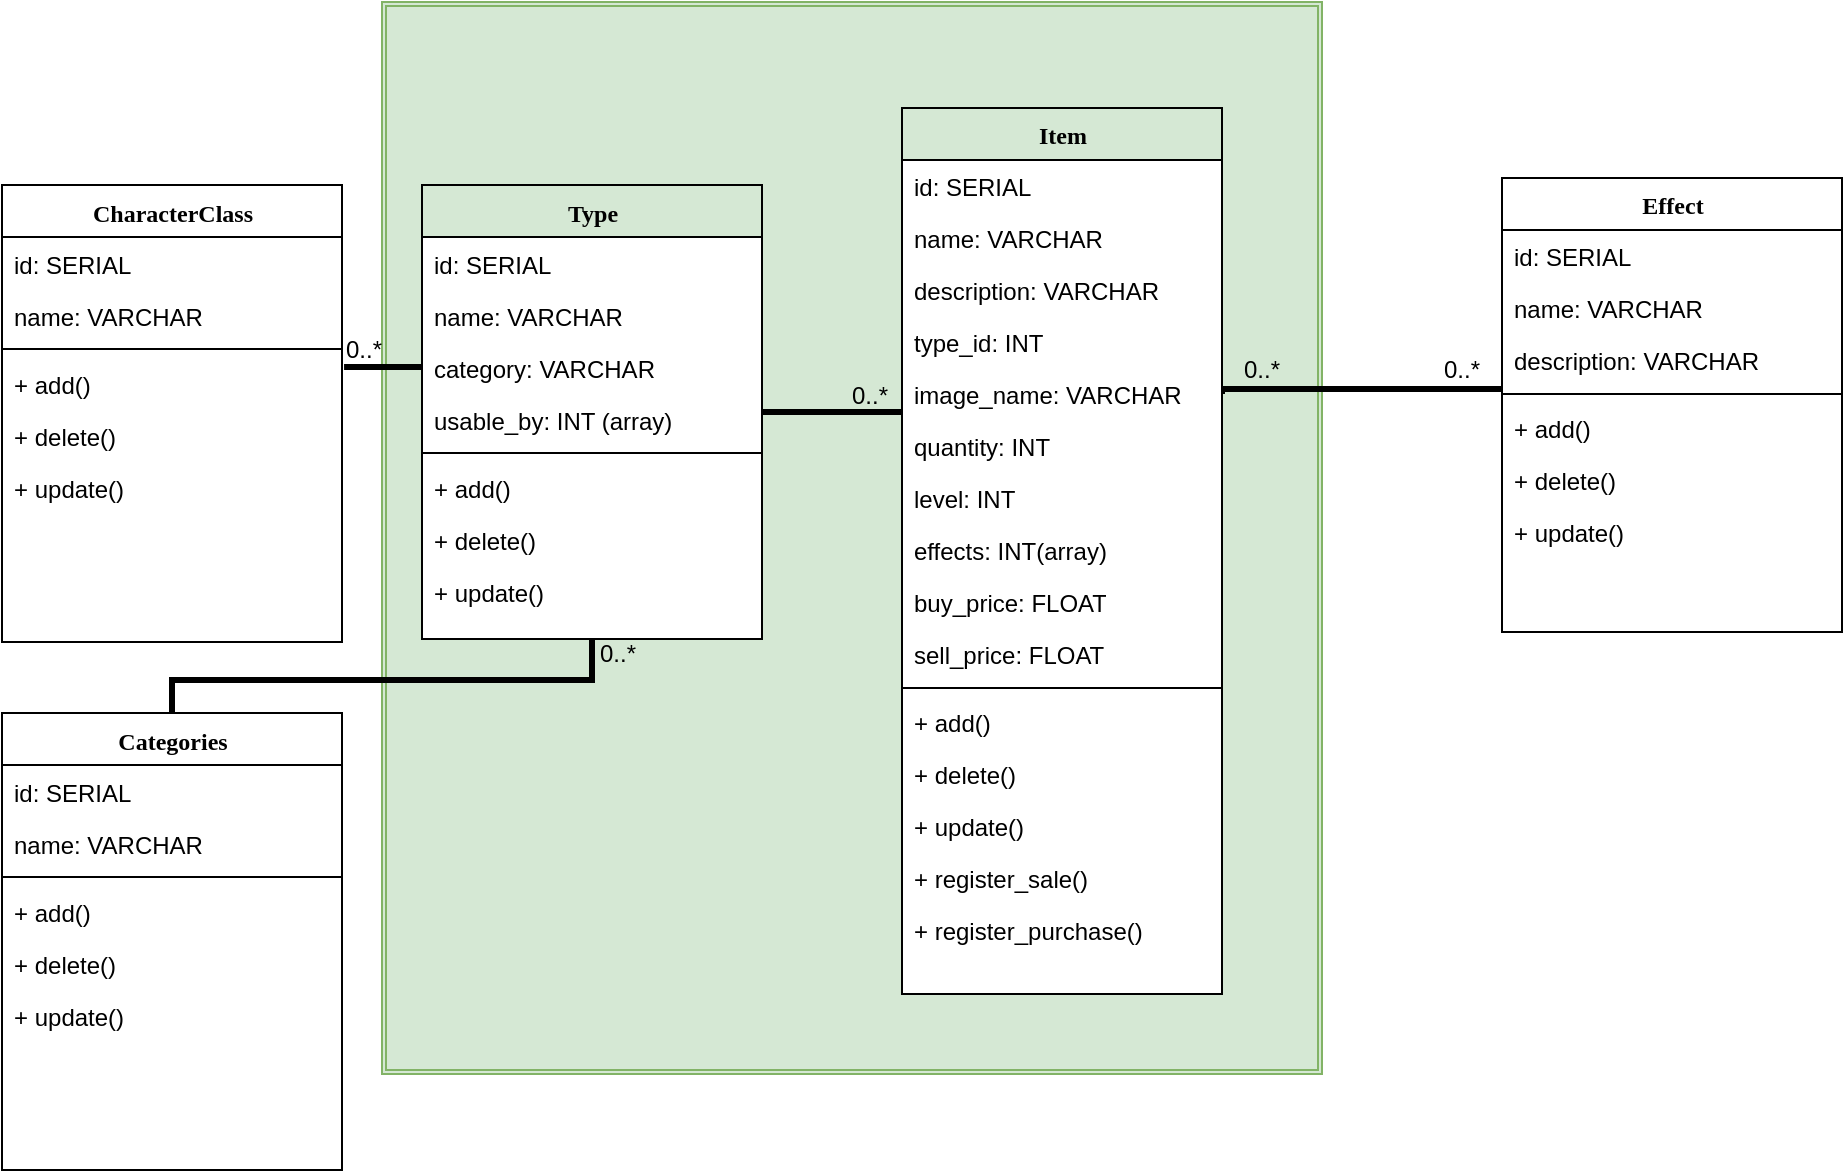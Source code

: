 <mxfile version="10.9.5" type="device"><diagram name="Page-1" id="9f46799a-70d6-7492-0946-bef42562c5a5"><mxGraphModel dx="1086" dy="968" grid="1" gridSize="10" guides="1" tooltips="1" connect="1" arrows="1" fold="1" page="1" pageScale="1" pageWidth="1100" pageHeight="850" background="#ffffff" math="0" shadow="0"><root><mxCell id="0"/><mxCell id="1" parent="0"/><mxCell id="p43cHTD2fKZaaFsn_RyO-3" value="" style="shape=ext;double=1;rounded=0;whiteSpace=wrap;html=1;fillColor=#d5e8d4;strokeColor=#82b366;" parent="1" vertex="1"><mxGeometry x="300" y="75" width="470" height="536" as="geometry"/></mxCell><mxCell id="78961159f06e98e8-17" value="Type" style="swimlane;html=1;fontStyle=1;align=center;verticalAlign=top;childLayout=stackLayout;horizontal=1;startSize=26;horizontalStack=0;resizeParent=1;resizeLast=0;collapsible=1;marginBottom=0;swimlaneFillColor=#ffffff;rounded=0;shadow=0;comic=0;labelBackgroundColor=none;strokeColor=#000000;strokeWidth=1;fillColor=none;fontFamily=Verdana;fontSize=12;fontColor=#000000;" parent="1" vertex="1"><mxGeometry x="320" y="166.5" width="170" height="227" as="geometry"/></mxCell><mxCell id="78961159f06e98e8-21" value="id: SERIAL" style="text;html=1;strokeColor=none;fillColor=none;align=left;verticalAlign=top;spacingLeft=4;spacingRight=4;whiteSpace=wrap;overflow=hidden;rotatable=0;points=[[0,0.5],[1,0.5]];portConstraint=eastwest;" parent="78961159f06e98e8-17" vertex="1"><mxGeometry y="26" width="170" height="26" as="geometry"/></mxCell><mxCell id="78961159f06e98e8-23" value="name: VARCHAR" style="text;html=1;strokeColor=none;fillColor=none;align=left;verticalAlign=top;spacingLeft=4;spacingRight=4;whiteSpace=wrap;overflow=hidden;rotatable=0;points=[[0,0.5],[1,0.5]];portConstraint=eastwest;" parent="78961159f06e98e8-17" vertex="1"><mxGeometry y="52" width="170" height="26" as="geometry"/></mxCell><mxCell id="p43cHTD2fKZaaFsn_RyO-4" value="category: VARCHAR" style="text;html=1;strokeColor=none;fillColor=none;align=left;verticalAlign=top;spacingLeft=4;spacingRight=4;whiteSpace=wrap;overflow=hidden;rotatable=0;points=[[0,0.5],[1,0.5]];portConstraint=eastwest;" parent="78961159f06e98e8-17" vertex="1"><mxGeometry y="78" width="170" height="26" as="geometry"/></mxCell><mxCell id="78961159f06e98e8-25" value="usable_by: INT (array)" style="text;html=1;strokeColor=none;fillColor=none;align=left;verticalAlign=top;spacingLeft=4;spacingRight=4;whiteSpace=wrap;overflow=hidden;rotatable=0;points=[[0,0.5],[1,0.5]];portConstraint=eastwest;" parent="78961159f06e98e8-17" vertex="1"><mxGeometry y="104" width="170" height="26" as="geometry"/></mxCell><mxCell id="78961159f06e98e8-19" value="" style="line;html=1;strokeWidth=1;fillColor=none;align=left;verticalAlign=middle;spacingTop=-1;spacingLeft=3;spacingRight=3;rotatable=0;labelPosition=right;points=[];portConstraint=eastwest;" parent="78961159f06e98e8-17" vertex="1"><mxGeometry y="130" width="170" height="8" as="geometry"/></mxCell><mxCell id="78961159f06e98e8-20" value="+ add()" style="text;html=1;strokeColor=none;fillColor=none;align=left;verticalAlign=top;spacingLeft=4;spacingRight=4;whiteSpace=wrap;overflow=hidden;rotatable=0;points=[[0,0.5],[1,0.5]];portConstraint=eastwest;" parent="78961159f06e98e8-17" vertex="1"><mxGeometry y="138" width="170" height="26" as="geometry"/></mxCell><mxCell id="78961159f06e98e8-27" value="+ delete()" style="text;html=1;strokeColor=none;fillColor=none;align=left;verticalAlign=top;spacingLeft=4;spacingRight=4;whiteSpace=wrap;overflow=hidden;rotatable=0;points=[[0,0.5],[1,0.5]];portConstraint=eastwest;" parent="78961159f06e98e8-17" vertex="1"><mxGeometry y="164" width="170" height="26" as="geometry"/></mxCell><mxCell id="1BRnWljQHUFOqsLVNzDl-55" value="+ update()" style="text;html=1;strokeColor=none;fillColor=none;align=left;verticalAlign=top;spacingLeft=4;spacingRight=4;whiteSpace=wrap;overflow=hidden;rotatable=0;points=[[0,0.5],[1,0.5]];portConstraint=eastwest;" parent="78961159f06e98e8-17" vertex="1"><mxGeometry y="190" width="170" height="26" as="geometry"/></mxCell><mxCell id="1BRnWljQHUFOqsLVNzDl-41" value="" style="edgeStyle=orthogonalEdgeStyle;rounded=0;orthogonalLoop=1;jettySize=auto;html=1;startArrow=none;startFill=0;endArrow=none;endFill=0;entryX=0;entryY=0.188;entryDx=0;entryDy=0;entryPerimeter=0;strokeWidth=3;exitX=1;exitY=0.5;exitDx=0;exitDy=0;" parent="1" source="p43cHTD2fKZaaFsn_RyO-1" target="1BRnWljQHUFOqsLVNzDl-22" edge="1"><mxGeometry relative="1" as="geometry"><mxPoint x="820" y="268.5" as="targetPoint"/><Array as="points"><mxPoint x="720" y="268.5"/></Array></mxGeometry></mxCell><mxCell id="78961159f06e98e8-30" value="Item" style="swimlane;html=1;fontStyle=1;align=center;verticalAlign=top;childLayout=stackLayout;horizontal=1;startSize=26;horizontalStack=0;resizeParent=1;resizeLast=0;collapsible=1;marginBottom=0;swimlaneFillColor=#ffffff;rounded=0;shadow=0;comic=0;labelBackgroundColor=none;strokeColor=#000000;strokeWidth=1;fillColor=none;fontFamily=Verdana;fontSize=12;fontColor=#000000;" parent="1" vertex="1"><mxGeometry x="560" y="128" width="160" height="443" as="geometry"><mxRectangle x="430" y="48" width="60" height="26" as="alternateBounds"/></mxGeometry></mxCell><mxCell id="78961159f06e98e8-31" value="id: SERIAL" style="text;html=1;strokeColor=none;fillColor=none;align=left;verticalAlign=top;spacingLeft=4;spacingRight=4;whiteSpace=wrap;overflow=hidden;rotatable=0;points=[[0,0.5],[1,0.5]];portConstraint=eastwest;" parent="78961159f06e98e8-30" vertex="1"><mxGeometry y="26" width="160" height="26" as="geometry"/></mxCell><mxCell id="78961159f06e98e8-32" value="name: VARCHAR" style="text;html=1;strokeColor=none;fillColor=none;align=left;verticalAlign=top;spacingLeft=4;spacingRight=4;whiteSpace=wrap;overflow=hidden;rotatable=0;points=[[0,0.5],[1,0.5]];portConstraint=eastwest;" parent="78961159f06e98e8-30" vertex="1"><mxGeometry y="52" width="160" height="26" as="geometry"/></mxCell><mxCell id="78961159f06e98e8-37" value="description: VARCHAR" style="text;html=1;strokeColor=none;fillColor=none;align=left;verticalAlign=top;spacingLeft=4;spacingRight=4;whiteSpace=wrap;overflow=hidden;rotatable=0;points=[[0,0.5],[1,0.5]];portConstraint=eastwest;" parent="78961159f06e98e8-30" vertex="1"><mxGeometry y="78" width="160" height="26" as="geometry"/></mxCell><mxCell id="78961159f06e98e8-34" value="type_id: INT" style="text;html=1;strokeColor=none;fillColor=none;align=left;verticalAlign=top;spacingLeft=4;spacingRight=4;whiteSpace=wrap;overflow=hidden;rotatable=0;points=[[0,0.5],[1,0.5]];portConstraint=eastwest;" parent="78961159f06e98e8-30" vertex="1"><mxGeometry y="104" width="160" height="26" as="geometry"/></mxCell><mxCell id="p43cHTD2fKZaaFsn_RyO-1" value="image_name: VARCHAR" style="text;html=1;strokeColor=none;fillColor=none;align=left;verticalAlign=top;spacingLeft=4;spacingRight=4;whiteSpace=wrap;overflow=hidden;rotatable=0;points=[[0,0.5],[1,0.5]];portConstraint=eastwest;" parent="78961159f06e98e8-30" vertex="1"><mxGeometry y="130" width="160" height="26" as="geometry"/></mxCell><mxCell id="78961159f06e98e8-36" value="quantity: INT" style="text;html=1;strokeColor=none;fillColor=none;align=left;verticalAlign=top;spacingLeft=4;spacingRight=4;whiteSpace=wrap;overflow=hidden;rotatable=0;points=[[0,0.5],[1,0.5]];portConstraint=eastwest;" parent="78961159f06e98e8-30" vertex="1"><mxGeometry y="156" width="160" height="26" as="geometry"/></mxCell><mxCell id="78961159f06e98e8-33" value="level: INT" style="text;html=1;strokeColor=none;fillColor=none;align=left;verticalAlign=top;spacingLeft=4;spacingRight=4;whiteSpace=wrap;overflow=hidden;rotatable=0;points=[[0,0.5],[1,0.5]];portConstraint=eastwest;" parent="78961159f06e98e8-30" vertex="1"><mxGeometry y="182" width="160" height="26" as="geometry"/></mxCell><mxCell id="1BRnWljQHUFOqsLVNzDl-26" value="effects: INT(array)" style="text;html=1;strokeColor=none;fillColor=none;align=left;verticalAlign=top;spacingLeft=4;spacingRight=4;whiteSpace=wrap;overflow=hidden;rotatable=0;points=[[0,0.5],[1,0.5]];portConstraint=eastwest;" parent="78961159f06e98e8-30" vertex="1"><mxGeometry y="208" width="160" height="26" as="geometry"/></mxCell><mxCell id="1BRnWljQHUFOqsLVNzDl-3" value="buy_price: FLOAT" style="text;html=1;strokeColor=none;fillColor=none;align=left;verticalAlign=top;spacingLeft=4;spacingRight=4;whiteSpace=wrap;overflow=hidden;rotatable=0;points=[[0,0.5],[1,0.5]];portConstraint=eastwest;" parent="78961159f06e98e8-30" vertex="1"><mxGeometry y="234" width="160" height="26" as="geometry"/></mxCell><mxCell id="1BRnWljQHUFOqsLVNzDl-13" value="sell_price: FLOAT" style="text;html=1;strokeColor=none;fillColor=none;align=left;verticalAlign=top;spacingLeft=4;spacingRight=4;whiteSpace=wrap;overflow=hidden;rotatable=0;points=[[0,0.5],[1,0.5]];portConstraint=eastwest;" parent="78961159f06e98e8-30" vertex="1"><mxGeometry y="260" width="160" height="26" as="geometry"/></mxCell><mxCell id="78961159f06e98e8-38" value="" style="line;html=1;strokeWidth=1;fillColor=none;align=left;verticalAlign=middle;spacingTop=-1;spacingLeft=3;spacingRight=3;rotatable=0;labelPosition=right;points=[];portConstraint=eastwest;" parent="78961159f06e98e8-30" vertex="1"><mxGeometry y="286" width="160" height="8" as="geometry"/></mxCell><mxCell id="78961159f06e98e8-42" value="+ add()" style="text;html=1;strokeColor=none;fillColor=none;align=left;verticalAlign=top;spacingLeft=4;spacingRight=4;whiteSpace=wrap;overflow=hidden;rotatable=0;points=[[0,0.5],[1,0.5]];portConstraint=eastwest;" parent="78961159f06e98e8-30" vertex="1"><mxGeometry y="294" width="160" height="26" as="geometry"/></mxCell><mxCell id="78961159f06e98e8-40" value="+ delete()" style="text;html=1;strokeColor=none;fillColor=none;align=left;verticalAlign=top;spacingLeft=4;spacingRight=4;whiteSpace=wrap;overflow=hidden;rotatable=0;points=[[0,0.5],[1,0.5]];portConstraint=eastwest;" parent="78961159f06e98e8-30" vertex="1"><mxGeometry y="320" width="160" height="26" as="geometry"/></mxCell><mxCell id="GoTGKDb0prDrJ-iputIN-1" value="+ update()" style="text;html=1;strokeColor=none;fillColor=none;align=left;verticalAlign=top;spacingLeft=4;spacingRight=4;whiteSpace=wrap;overflow=hidden;rotatable=0;points=[[0,0.5],[1,0.5]];portConstraint=eastwest;" parent="78961159f06e98e8-30" vertex="1"><mxGeometry y="346" width="160" height="26" as="geometry"/></mxCell><mxCell id="78961159f06e98e8-39" value="+ register_sale()" style="text;html=1;strokeColor=none;fillColor=none;align=left;verticalAlign=top;spacingLeft=4;spacingRight=4;whiteSpace=wrap;overflow=hidden;rotatable=0;points=[[0,0.5],[1,0.5]];portConstraint=eastwest;" parent="78961159f06e98e8-30" vertex="1"><mxGeometry y="372" width="160" height="26" as="geometry"/></mxCell><mxCell id="GoTGKDb0prDrJ-iputIN-2" value="+ register_purchase()" style="text;html=1;strokeColor=none;fillColor=none;align=left;verticalAlign=top;spacingLeft=4;spacingRight=4;whiteSpace=wrap;overflow=hidden;rotatable=0;points=[[0,0.5],[1,0.5]];portConstraint=eastwest;" parent="78961159f06e98e8-30" vertex="1"><mxGeometry y="398" width="160" height="26" as="geometry"/></mxCell><mxCell id="78961159f06e98e8-121" style="edgeStyle=elbowEdgeStyle;html=1;labelBackgroundColor=none;startFill=0;startSize=8;endArrow=none;endFill=0;endSize=16;fontFamily=Verdana;fontSize=12;elbow=vertical;startArrow=none;strokeWidth=3;" parent="1" source="78961159f06e98e8-17" target="78961159f06e98e8-30" edge="1"><mxGeometry relative="1" as="geometry"><mxPoint x="380" y="339.382" as="sourcePoint"/></mxGeometry></mxCell><mxCell id="1BRnWljQHUFOqsLVNzDl-15" value="0..*" style="text;html=1;strokeColor=none;fillColor=none;align=center;verticalAlign=middle;whiteSpace=wrap;rounded=0;" parent="1" vertex="1"><mxGeometry x="524" y="262" width="40" height="20" as="geometry"/></mxCell><mxCell id="1BRnWljQHUFOqsLVNzDl-16" value="Effect" style="swimlane;html=1;fontStyle=1;align=center;verticalAlign=top;childLayout=stackLayout;horizontal=1;startSize=26;horizontalStack=0;resizeParent=1;resizeLast=0;collapsible=1;marginBottom=0;swimlaneFillColor=#ffffff;rounded=0;shadow=0;comic=0;labelBackgroundColor=none;strokeColor=#000000;strokeWidth=1;fillColor=none;fontFamily=Verdana;fontSize=12;fontColor=#000000;" parent="1" vertex="1"><mxGeometry x="860" y="163" width="170" height="227" as="geometry"><mxRectangle x="760" y="108.5" width="70" height="26" as="alternateBounds"/></mxGeometry></mxCell><mxCell id="1BRnWljQHUFOqsLVNzDl-17" value="id: SERIAL" style="text;html=1;strokeColor=none;fillColor=none;align=left;verticalAlign=top;spacingLeft=4;spacingRight=4;whiteSpace=wrap;overflow=hidden;rotatable=0;points=[[0,0.5],[1,0.5]];portConstraint=eastwest;" parent="1BRnWljQHUFOqsLVNzDl-16" vertex="1"><mxGeometry y="26" width="170" height="26" as="geometry"/></mxCell><mxCell id="1BRnWljQHUFOqsLVNzDl-18" value="name: VARCHAR" style="text;html=1;strokeColor=none;fillColor=none;align=left;verticalAlign=top;spacingLeft=4;spacingRight=4;whiteSpace=wrap;overflow=hidden;rotatable=0;points=[[0,0.5],[1,0.5]];portConstraint=eastwest;" parent="1BRnWljQHUFOqsLVNzDl-16" vertex="1"><mxGeometry y="52" width="170" height="26" as="geometry"/></mxCell><mxCell id="1BRnWljQHUFOqsLVNzDl-21" value="description: VARCHAR" style="text;html=1;strokeColor=none;fillColor=none;align=left;verticalAlign=top;spacingLeft=4;spacingRight=4;whiteSpace=wrap;overflow=hidden;rotatable=0;points=[[0,0.5],[1,0.5]];portConstraint=eastwest;" parent="1BRnWljQHUFOqsLVNzDl-16" vertex="1"><mxGeometry y="78" width="170" height="26" as="geometry"/></mxCell><mxCell id="1BRnWljQHUFOqsLVNzDl-22" value="" style="line;html=1;strokeWidth=1;fillColor=none;align=left;verticalAlign=middle;spacingTop=-1;spacingLeft=3;spacingRight=3;rotatable=0;labelPosition=right;points=[];portConstraint=eastwest;" parent="1BRnWljQHUFOqsLVNzDl-16" vertex="1"><mxGeometry y="104" width="170" height="8" as="geometry"/></mxCell><mxCell id="1BRnWljQHUFOqsLVNzDl-23" value="+ add()" style="text;html=1;strokeColor=none;fillColor=none;align=left;verticalAlign=top;spacingLeft=4;spacingRight=4;whiteSpace=wrap;overflow=hidden;rotatable=0;points=[[0,0.5],[1,0.5]];portConstraint=eastwest;" parent="1BRnWljQHUFOqsLVNzDl-16" vertex="1"><mxGeometry y="112" width="170" height="26" as="geometry"/></mxCell><mxCell id="1BRnWljQHUFOqsLVNzDl-24" value="+ delete()" style="text;html=1;strokeColor=none;fillColor=none;align=left;verticalAlign=top;spacingLeft=4;spacingRight=4;whiteSpace=wrap;overflow=hidden;rotatable=0;points=[[0,0.5],[1,0.5]];portConstraint=eastwest;" parent="1BRnWljQHUFOqsLVNzDl-16" vertex="1"><mxGeometry y="138" width="170" height="26" as="geometry"/></mxCell><mxCell id="1BRnWljQHUFOqsLVNzDl-54" value="+ update()" style="text;html=1;strokeColor=none;fillColor=none;align=left;verticalAlign=top;spacingLeft=4;spacingRight=4;whiteSpace=wrap;overflow=hidden;rotatable=0;points=[[0,0.5],[1,0.5]];portConstraint=eastwest;" parent="1BRnWljQHUFOqsLVNzDl-16" vertex="1"><mxGeometry y="164" width="170" height="26" as="geometry"/></mxCell><mxCell id="1BRnWljQHUFOqsLVNzDl-42" value="0..*" style="text;html=1;strokeColor=none;fillColor=none;align=center;verticalAlign=middle;whiteSpace=wrap;rounded=0;" parent="1" vertex="1"><mxGeometry x="820" y="248.5" width="40" height="20" as="geometry"/></mxCell><mxCell id="1BRnWljQHUFOqsLVNzDl-44" value="0..*" style="text;html=1;strokeColor=none;fillColor=none;align=center;verticalAlign=middle;whiteSpace=wrap;rounded=0;" parent="1" vertex="1"><mxGeometry x="720" y="248.5" width="40" height="20" as="geometry"/></mxCell><mxCell id="1BRnWljQHUFOqsLVNzDl-56" value="CharacterClass" style="swimlane;html=1;fontStyle=1;align=center;verticalAlign=top;childLayout=stackLayout;horizontal=1;startSize=26;horizontalStack=0;resizeParent=1;resizeLast=0;collapsible=1;marginBottom=0;swimlaneFillColor=#ffffff;rounded=0;shadow=0;comic=0;labelBackgroundColor=none;strokeColor=#000000;strokeWidth=1;fillColor=none;fontFamily=Verdana;fontSize=12;fontColor=#000000;" parent="1" vertex="1"><mxGeometry x="110" y="166.5" width="170" height="228.5" as="geometry"/></mxCell><mxCell id="1BRnWljQHUFOqsLVNzDl-57" value="id: SERIAL" style="text;html=1;strokeColor=none;fillColor=none;align=left;verticalAlign=top;spacingLeft=4;spacingRight=4;whiteSpace=wrap;overflow=hidden;rotatable=0;points=[[0,0.5],[1,0.5]];portConstraint=eastwest;" parent="1BRnWljQHUFOqsLVNzDl-56" vertex="1"><mxGeometry y="26" width="170" height="26" as="geometry"/></mxCell><mxCell id="1BRnWljQHUFOqsLVNzDl-58" value="name: VARCHAR" style="text;html=1;strokeColor=none;fillColor=none;align=left;verticalAlign=top;spacingLeft=4;spacingRight=4;whiteSpace=wrap;overflow=hidden;rotatable=0;points=[[0,0.5],[1,0.5]];portConstraint=eastwest;" parent="1BRnWljQHUFOqsLVNzDl-56" vertex="1"><mxGeometry y="52" width="170" height="26" as="geometry"/></mxCell><mxCell id="1BRnWljQHUFOqsLVNzDl-60" value="" style="line;html=1;strokeWidth=1;fillColor=none;align=left;verticalAlign=middle;spacingTop=-1;spacingLeft=3;spacingRight=3;rotatable=0;labelPosition=right;points=[];portConstraint=eastwest;" parent="1BRnWljQHUFOqsLVNzDl-56" vertex="1"><mxGeometry y="78" width="170" height="8" as="geometry"/></mxCell><mxCell id="1BRnWljQHUFOqsLVNzDl-61" value="+ add()" style="text;html=1;strokeColor=none;fillColor=none;align=left;verticalAlign=top;spacingLeft=4;spacingRight=4;whiteSpace=wrap;overflow=hidden;rotatable=0;points=[[0,0.5],[1,0.5]];portConstraint=eastwest;" parent="1BRnWljQHUFOqsLVNzDl-56" vertex="1"><mxGeometry y="86" width="170" height="26" as="geometry"/></mxCell><mxCell id="1BRnWljQHUFOqsLVNzDl-62" value="+ delete()" style="text;html=1;strokeColor=none;fillColor=none;align=left;verticalAlign=top;spacingLeft=4;spacingRight=4;whiteSpace=wrap;overflow=hidden;rotatable=0;points=[[0,0.5],[1,0.5]];portConstraint=eastwest;" parent="1BRnWljQHUFOqsLVNzDl-56" vertex="1"><mxGeometry y="112" width="170" height="26" as="geometry"/></mxCell><mxCell id="1BRnWljQHUFOqsLVNzDl-63" value="+ update()" style="text;html=1;strokeColor=none;fillColor=none;align=left;verticalAlign=top;spacingLeft=4;spacingRight=4;whiteSpace=wrap;overflow=hidden;rotatable=0;points=[[0,0.5],[1,0.5]];portConstraint=eastwest;" parent="1BRnWljQHUFOqsLVNzDl-56" vertex="1"><mxGeometry y="138" width="170" height="26" as="geometry"/></mxCell><mxCell id="p43cHTD2fKZaaFsn_RyO-2" value="" style="rounded=0;orthogonalLoop=1;jettySize=auto;html=1;startArrow=none;startFill=0;endArrow=none;endFill=0;entryX=0;entryY=0.5;entryDx=0;entryDy=0;strokeWidth=3;exitX=1.006;exitY=0.192;exitDx=0;exitDy=0;exitPerimeter=0;" parent="1" source="1BRnWljQHUFOqsLVNzDl-61" target="p43cHTD2fKZaaFsn_RyO-4" edge="1"><mxGeometry relative="1" as="geometry"><mxPoint x="389.929" y="574.5" as="targetPoint"/><mxPoint x="280.429" y="257.071" as="sourcePoint"/></mxGeometry></mxCell><mxCell id="p43cHTD2fKZaaFsn_RyO-5" value="Categories" style="swimlane;html=1;fontStyle=1;align=center;verticalAlign=top;childLayout=stackLayout;horizontal=1;startSize=26;horizontalStack=0;resizeParent=1;resizeLast=0;collapsible=1;marginBottom=0;swimlaneFillColor=#ffffff;rounded=0;shadow=0;comic=0;labelBackgroundColor=none;strokeColor=#000000;strokeWidth=1;fillColor=none;fontFamily=Verdana;fontSize=12;fontColor=#000000;" parent="1" vertex="1"><mxGeometry x="110" y="430.5" width="170" height="228.5" as="geometry"/></mxCell><mxCell id="p43cHTD2fKZaaFsn_RyO-6" value="id: SERIAL" style="text;html=1;strokeColor=none;fillColor=none;align=left;verticalAlign=top;spacingLeft=4;spacingRight=4;whiteSpace=wrap;overflow=hidden;rotatable=0;points=[[0,0.5],[1,0.5]];portConstraint=eastwest;" parent="p43cHTD2fKZaaFsn_RyO-5" vertex="1"><mxGeometry y="26" width="170" height="26" as="geometry"/></mxCell><mxCell id="p43cHTD2fKZaaFsn_RyO-7" value="name: VARCHAR" style="text;html=1;strokeColor=none;fillColor=none;align=left;verticalAlign=top;spacingLeft=4;spacingRight=4;whiteSpace=wrap;overflow=hidden;rotatable=0;points=[[0,0.5],[1,0.5]];portConstraint=eastwest;" parent="p43cHTD2fKZaaFsn_RyO-5" vertex="1"><mxGeometry y="52" width="170" height="26" as="geometry"/></mxCell><mxCell id="p43cHTD2fKZaaFsn_RyO-8" value="" style="line;html=1;strokeWidth=1;fillColor=none;align=left;verticalAlign=middle;spacingTop=-1;spacingLeft=3;spacingRight=3;rotatable=0;labelPosition=right;points=[];portConstraint=eastwest;" parent="p43cHTD2fKZaaFsn_RyO-5" vertex="1"><mxGeometry y="78" width="170" height="8" as="geometry"/></mxCell><mxCell id="p43cHTD2fKZaaFsn_RyO-9" value="+ add()" style="text;html=1;strokeColor=none;fillColor=none;align=left;verticalAlign=top;spacingLeft=4;spacingRight=4;whiteSpace=wrap;overflow=hidden;rotatable=0;points=[[0,0.5],[1,0.5]];portConstraint=eastwest;" parent="p43cHTD2fKZaaFsn_RyO-5" vertex="1"><mxGeometry y="86" width="170" height="26" as="geometry"/></mxCell><mxCell id="p43cHTD2fKZaaFsn_RyO-10" value="+ delete()" style="text;html=1;strokeColor=none;fillColor=none;align=left;verticalAlign=top;spacingLeft=4;spacingRight=4;whiteSpace=wrap;overflow=hidden;rotatable=0;points=[[0,0.5],[1,0.5]];portConstraint=eastwest;" parent="p43cHTD2fKZaaFsn_RyO-5" vertex="1"><mxGeometry y="112" width="170" height="26" as="geometry"/></mxCell><mxCell id="p43cHTD2fKZaaFsn_RyO-11" value="+ update()" style="text;html=1;strokeColor=none;fillColor=none;align=left;verticalAlign=top;spacingLeft=4;spacingRight=4;whiteSpace=wrap;overflow=hidden;rotatable=0;points=[[0,0.5],[1,0.5]];portConstraint=eastwest;" parent="p43cHTD2fKZaaFsn_RyO-5" vertex="1"><mxGeometry y="138" width="170" height="26" as="geometry"/></mxCell><mxCell id="p43cHTD2fKZaaFsn_RyO-12" value="" style="rounded=0;orthogonalLoop=1;jettySize=auto;html=1;startArrow=none;startFill=0;endArrow=none;endFill=0;entryX=0.5;entryY=1;entryDx=0;entryDy=0;strokeWidth=3;exitX=0.5;exitY=0;exitDx=0;exitDy=0;edgeStyle=orthogonalEdgeStyle;" parent="1" source="p43cHTD2fKZaaFsn_RyO-5" target="78961159f06e98e8-17" edge="1"><mxGeometry relative="1" as="geometry"><mxPoint x="330.429" y="267.071" as="targetPoint"/><mxPoint x="290.429" y="267.071" as="sourcePoint"/><Array as="points"><mxPoint x="195" y="414"/><mxPoint x="405" y="414"/></Array></mxGeometry></mxCell><mxCell id="p43cHTD2fKZaaFsn_RyO-13" value="0..*" style="text;html=1;strokeColor=none;fillColor=none;align=center;verticalAlign=middle;whiteSpace=wrap;rounded=0;" parent="1" vertex="1"><mxGeometry x="271" y="238.5" width="40" height="20" as="geometry"/></mxCell><mxCell id="p43cHTD2fKZaaFsn_RyO-17" value="0..*" style="text;html=1;strokeColor=none;fillColor=none;align=center;verticalAlign=middle;whiteSpace=wrap;rounded=0;" parent="1" vertex="1"><mxGeometry x="398" y="391" width="40" height="20" as="geometry"/></mxCell></root></mxGraphModel></diagram></mxfile>